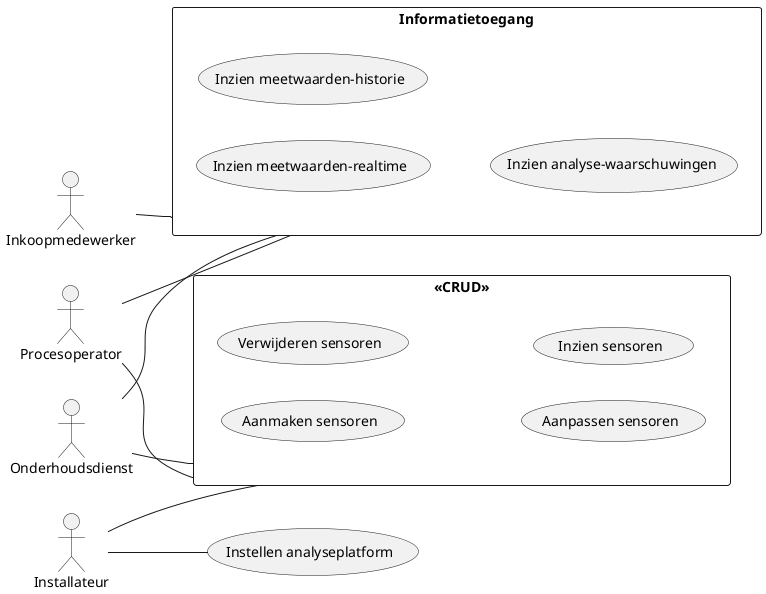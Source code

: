 @startuml main_UCD
left to right direction

actor Procesoperator as a1
actor Onderhoudsdienst as a2
actor Inkoopmedewerker as a3
actor Installateur as a4

rectangle "<<CRUD>>" as rect1{
usecase "Aanmaken sensoren" as uc1
usecase "Verwijderen sensoren" as uc2
usecase "Aanpassen sensoren" as uc3
usecase "Inzien sensoren" as uc4
}
rectangle "Informatietoegang" as rect2{
usecase "Inzien meetwaarden-realtime" as uc5
usecase "Inzien meetwaarden-historie" as uc6
usecase "Inzien analyse-waarschuwingen" as uc7
}
usecase "Instellen analyseplatform" as uc8

a3 -- rect2

a1 -- rect1

a1 -- rect2

a2 -- rect1

a4 -- rect1

a4 -- uc8

a2 -- rect2






@enduml
